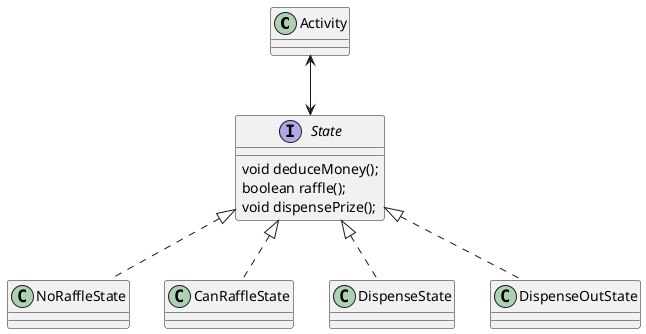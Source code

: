 @startuml
class Activity

State <|.. NoRaffleState
State <|.. CanRaffleState
State <|.. DispenseState
State <|.. DispenseOutState

Activity <-->State

interface State{
  void deduceMoney();
  boolean raffle();
  void dispensePrize();
}




@enduml